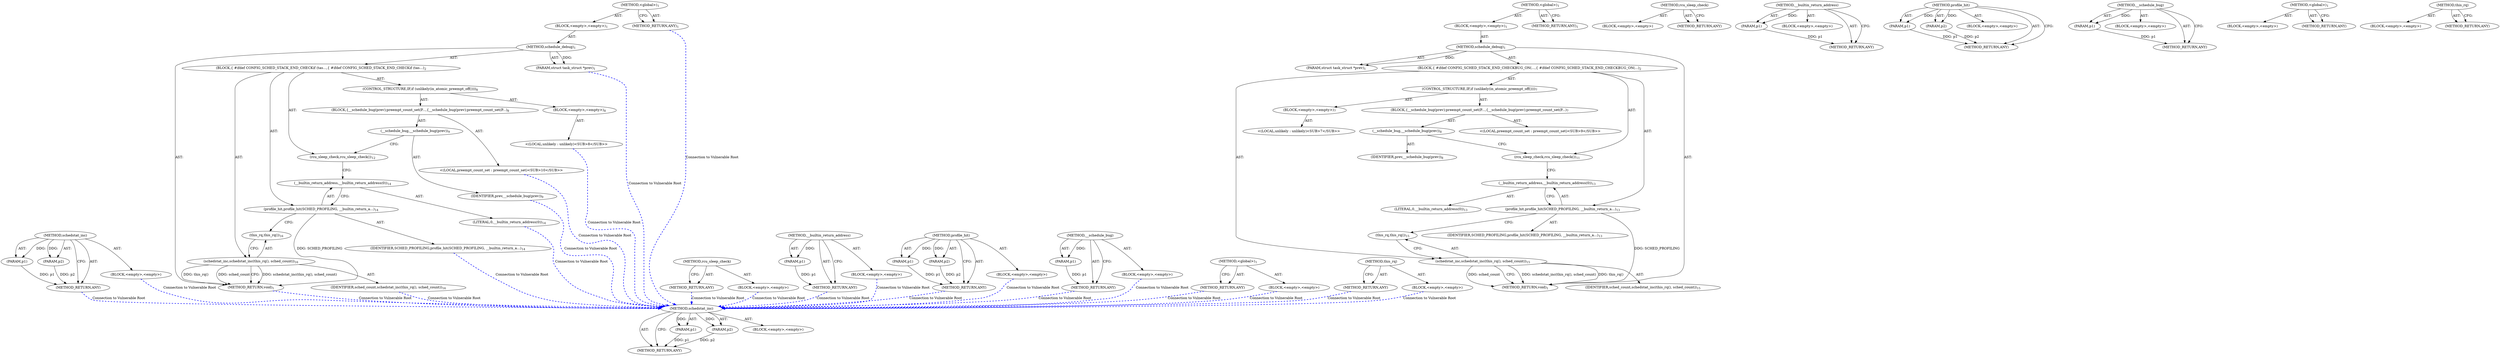 digraph "this_rq" {
vulnerable_65 [label=<(METHOD,schedstat_inc)>];
vulnerable_66 [label=<(PARAM,p1)>];
vulnerable_67 [label=<(PARAM,p2)>];
vulnerable_68 [label=<(BLOCK,&lt;empty&gt;,&lt;empty&gt;)>];
vulnerable_69 [label=<(METHOD_RETURN,ANY)>];
vulnerable_6 [label=<(METHOD,&lt;global&gt;)<SUB>1</SUB>>];
vulnerable_7 [label=<(BLOCK,&lt;empty&gt;,&lt;empty&gt;)<SUB>1</SUB>>];
vulnerable_8 [label=<(METHOD,schedule_debug)<SUB>1</SUB>>];
vulnerable_9 [label=<(PARAM,struct task_struct *prev)<SUB>1</SUB>>];
vulnerable_10 [label=<(BLOCK,{
 #ifdef CONFIG_SCHED_STACK_END_CHECK
	BUG_ON(...,{
 #ifdef CONFIG_SCHED_STACK_END_CHECK
	BUG_ON(...)<SUB>2</SUB>>];
vulnerable_11 [label=<(CONTROL_STRUCTURE,IF,if (unlikely(in_atomic_preempt_off())))<SUB>7</SUB>>];
vulnerable_12 [label=<(BLOCK,&lt;empty&gt;,&lt;empty&gt;)<SUB>7</SUB>>];
vulnerable_13 [label="<(LOCAL,unlikely : unlikely)<SUB>7</SUB>>"];
vulnerable_14 [label=<(BLOCK,{
		__schedule_bug(prev);
		preempt_count_set(P...,{
		__schedule_bug(prev);
		preempt_count_set(P...)<SUB>7</SUB>>];
vulnerable_15 [label=<(__schedule_bug,__schedule_bug(prev))<SUB>8</SUB>>];
vulnerable_16 [label=<(IDENTIFIER,prev,__schedule_bug(prev))<SUB>8</SUB>>];
vulnerable_17 [label="<(LOCAL,preempt_count_set : preempt_count_set)<SUB>9</SUB>>"];
vulnerable_18 [label=<(rcu_sleep_check,rcu_sleep_check())<SUB>11</SUB>>];
vulnerable_19 [label=<(profile_hit,profile_hit(SCHED_PROFILING, __builtin_return_a...)<SUB>13</SUB>>];
vulnerable_20 [label=<(IDENTIFIER,SCHED_PROFILING,profile_hit(SCHED_PROFILING, __builtin_return_a...)<SUB>13</SUB>>];
vulnerable_21 [label=<(__builtin_return_address,__builtin_return_address(0))<SUB>13</SUB>>];
vulnerable_22 [label=<(LITERAL,0,__builtin_return_address(0))<SUB>13</SUB>>];
vulnerable_23 [label=<(schedstat_inc,schedstat_inc(this_rq(), sched_count))<SUB>15</SUB>>];
vulnerable_24 [label=<(this_rq,this_rq())<SUB>15</SUB>>];
vulnerable_25 [label=<(IDENTIFIER,sched_count,schedstat_inc(this_rq(), sched_count))<SUB>15</SUB>>];
vulnerable_26 [label=<(METHOD_RETURN,void)<SUB>1</SUB>>];
vulnerable_28 [label=<(METHOD_RETURN,ANY)<SUB>1</SUB>>];
vulnerable_53 [label=<(METHOD,rcu_sleep_check)>];
vulnerable_54 [label=<(BLOCK,&lt;empty&gt;,&lt;empty&gt;)>];
vulnerable_55 [label=<(METHOD_RETURN,ANY)>];
vulnerable_61 [label=<(METHOD,__builtin_return_address)>];
vulnerable_62 [label=<(PARAM,p1)>];
vulnerable_63 [label=<(BLOCK,&lt;empty&gt;,&lt;empty&gt;)>];
vulnerable_64 [label=<(METHOD_RETURN,ANY)>];
vulnerable_56 [label=<(METHOD,profile_hit)>];
vulnerable_57 [label=<(PARAM,p1)>];
vulnerable_58 [label=<(PARAM,p2)>];
vulnerable_59 [label=<(BLOCK,&lt;empty&gt;,&lt;empty&gt;)>];
vulnerable_60 [label=<(METHOD_RETURN,ANY)>];
vulnerable_49 [label=<(METHOD,__schedule_bug)>];
vulnerable_50 [label=<(PARAM,p1)>];
vulnerable_51 [label=<(BLOCK,&lt;empty&gt;,&lt;empty&gt;)>];
vulnerable_52 [label=<(METHOD_RETURN,ANY)>];
vulnerable_43 [label=<(METHOD,&lt;global&gt;)<SUB>1</SUB>>];
vulnerable_44 [label=<(BLOCK,&lt;empty&gt;,&lt;empty&gt;)>];
vulnerable_45 [label=<(METHOD_RETURN,ANY)>];
vulnerable_70 [label=<(METHOD,this_rq)>];
vulnerable_71 [label=<(BLOCK,&lt;empty&gt;,&lt;empty&gt;)>];
vulnerable_72 [label=<(METHOD_RETURN,ANY)>];
fixed_65 [label=<(METHOD,schedstat_inc)>];
fixed_66 [label=<(PARAM,p1)>];
fixed_67 [label=<(PARAM,p2)>];
fixed_68 [label=<(BLOCK,&lt;empty&gt;,&lt;empty&gt;)>];
fixed_69 [label=<(METHOD_RETURN,ANY)>];
fixed_6 [label=<(METHOD,&lt;global&gt;)<SUB>1</SUB>>];
fixed_7 [label=<(BLOCK,&lt;empty&gt;,&lt;empty&gt;)<SUB>1</SUB>>];
fixed_8 [label=<(METHOD,schedule_debug)<SUB>1</SUB>>];
fixed_9 [label=<(PARAM,struct task_struct *prev)<SUB>1</SUB>>];
fixed_10 [label=<(BLOCK,{
 #ifdef CONFIG_SCHED_STACK_END_CHECK
	if (tas...,{
 #ifdef CONFIG_SCHED_STACK_END_CHECK
	if (tas...)<SUB>2</SUB>>];
fixed_11 [label=<(CONTROL_STRUCTURE,IF,if (unlikely(in_atomic_preempt_off())))<SUB>8</SUB>>];
fixed_12 [label=<(BLOCK,&lt;empty&gt;,&lt;empty&gt;)<SUB>8</SUB>>];
fixed_13 [label="<(LOCAL,unlikely : unlikely)<SUB>8</SUB>>"];
fixed_14 [label=<(BLOCK,{
		__schedule_bug(prev);
		preempt_count_set(P...,{
		__schedule_bug(prev);
		preempt_count_set(P...)<SUB>8</SUB>>];
fixed_15 [label=<(__schedule_bug,__schedule_bug(prev))<SUB>9</SUB>>];
fixed_16 [label=<(IDENTIFIER,prev,__schedule_bug(prev))<SUB>9</SUB>>];
fixed_17 [label="<(LOCAL,preempt_count_set : preempt_count_set)<SUB>10</SUB>>"];
fixed_18 [label=<(rcu_sleep_check,rcu_sleep_check())<SUB>12</SUB>>];
fixed_19 [label=<(profile_hit,profile_hit(SCHED_PROFILING, __builtin_return_a...)<SUB>14</SUB>>];
fixed_20 [label=<(IDENTIFIER,SCHED_PROFILING,profile_hit(SCHED_PROFILING, __builtin_return_a...)<SUB>14</SUB>>];
fixed_21 [label=<(__builtin_return_address,__builtin_return_address(0))<SUB>14</SUB>>];
fixed_22 [label=<(LITERAL,0,__builtin_return_address(0))<SUB>14</SUB>>];
fixed_23 [label=<(schedstat_inc,schedstat_inc(this_rq(), sched_count))<SUB>16</SUB>>];
fixed_24 [label=<(this_rq,this_rq())<SUB>16</SUB>>];
fixed_25 [label=<(IDENTIFIER,sched_count,schedstat_inc(this_rq(), sched_count))<SUB>16</SUB>>];
fixed_26 [label=<(METHOD_RETURN,void)<SUB>1</SUB>>];
fixed_28 [label=<(METHOD_RETURN,ANY)<SUB>1</SUB>>];
fixed_53 [label=<(METHOD,rcu_sleep_check)>];
fixed_54 [label=<(BLOCK,&lt;empty&gt;,&lt;empty&gt;)>];
fixed_55 [label=<(METHOD_RETURN,ANY)>];
fixed_61 [label=<(METHOD,__builtin_return_address)>];
fixed_62 [label=<(PARAM,p1)>];
fixed_63 [label=<(BLOCK,&lt;empty&gt;,&lt;empty&gt;)>];
fixed_64 [label=<(METHOD_RETURN,ANY)>];
fixed_56 [label=<(METHOD,profile_hit)>];
fixed_57 [label=<(PARAM,p1)>];
fixed_58 [label=<(PARAM,p2)>];
fixed_59 [label=<(BLOCK,&lt;empty&gt;,&lt;empty&gt;)>];
fixed_60 [label=<(METHOD_RETURN,ANY)>];
fixed_49 [label=<(METHOD,__schedule_bug)>];
fixed_50 [label=<(PARAM,p1)>];
fixed_51 [label=<(BLOCK,&lt;empty&gt;,&lt;empty&gt;)>];
fixed_52 [label=<(METHOD_RETURN,ANY)>];
fixed_43 [label=<(METHOD,&lt;global&gt;)<SUB>1</SUB>>];
fixed_44 [label=<(BLOCK,&lt;empty&gt;,&lt;empty&gt;)>];
fixed_45 [label=<(METHOD_RETURN,ANY)>];
fixed_70 [label=<(METHOD,this_rq)>];
fixed_71 [label=<(BLOCK,&lt;empty&gt;,&lt;empty&gt;)>];
fixed_72 [label=<(METHOD_RETURN,ANY)>];
vulnerable_65 -> vulnerable_66  [key=0, label="AST: "];
vulnerable_65 -> vulnerable_66  [key=1, label="DDG: "];
vulnerable_65 -> vulnerable_68  [key=0, label="AST: "];
vulnerable_65 -> vulnerable_67  [key=0, label="AST: "];
vulnerable_65 -> vulnerable_67  [key=1, label="DDG: "];
vulnerable_65 -> vulnerable_69  [key=0, label="AST: "];
vulnerable_65 -> vulnerable_69  [key=1, label="CFG: "];
vulnerable_66 -> vulnerable_69  [key=0, label="DDG: p1"];
vulnerable_67 -> vulnerable_69  [key=0, label="DDG: p2"];
vulnerable_6 -> vulnerable_7  [key=0, label="AST: "];
vulnerable_6 -> vulnerable_28  [key=0, label="AST: "];
vulnerable_6 -> vulnerable_28  [key=1, label="CFG: "];
vulnerable_7 -> vulnerable_8  [key=0, label="AST: "];
vulnerable_8 -> vulnerable_9  [key=0, label="AST: "];
vulnerable_8 -> vulnerable_9  [key=1, label="DDG: "];
vulnerable_8 -> vulnerable_10  [key=0, label="AST: "];
vulnerable_8 -> vulnerable_26  [key=0, label="AST: "];
vulnerable_10 -> vulnerable_11  [key=0, label="AST: "];
vulnerable_10 -> vulnerable_18  [key=0, label="AST: "];
vulnerable_10 -> vulnerable_19  [key=0, label="AST: "];
vulnerable_10 -> vulnerable_23  [key=0, label="AST: "];
vulnerable_11 -> vulnerable_12  [key=0, label="AST: "];
vulnerable_11 -> vulnerable_14  [key=0, label="AST: "];
vulnerable_12 -> vulnerable_13  [key=0, label="AST: "];
vulnerable_14 -> vulnerable_15  [key=0, label="AST: "];
vulnerable_14 -> vulnerable_17  [key=0, label="AST: "];
vulnerable_15 -> vulnerable_16  [key=0, label="AST: "];
vulnerable_15 -> vulnerable_18  [key=0, label="CFG: "];
vulnerable_18 -> vulnerable_21  [key=0, label="CFG: "];
vulnerable_19 -> vulnerable_20  [key=0, label="AST: "];
vulnerable_19 -> vulnerable_21  [key=0, label="AST: "];
vulnerable_19 -> vulnerable_24  [key=0, label="CFG: "];
vulnerable_19 -> vulnerable_26  [key=0, label="DDG: SCHED_PROFILING"];
vulnerable_21 -> vulnerable_22  [key=0, label="AST: "];
vulnerable_21 -> vulnerable_19  [key=0, label="CFG: "];
vulnerable_23 -> vulnerable_24  [key=0, label="AST: "];
vulnerable_23 -> vulnerable_25  [key=0, label="AST: "];
vulnerable_23 -> vulnerable_26  [key=0, label="CFG: "];
vulnerable_23 -> vulnerable_26  [key=1, label="DDG: schedstat_inc(this_rq(), sched_count)"];
vulnerable_23 -> vulnerable_26  [key=2, label="DDG: this_rq()"];
vulnerable_23 -> vulnerable_26  [key=3, label="DDG: sched_count"];
vulnerable_24 -> vulnerable_23  [key=0, label="CFG: "];
vulnerable_53 -> vulnerable_54  [key=0, label="AST: "];
vulnerable_53 -> vulnerable_55  [key=0, label="AST: "];
vulnerable_53 -> vulnerable_55  [key=1, label="CFG: "];
vulnerable_61 -> vulnerable_62  [key=0, label="AST: "];
vulnerable_61 -> vulnerable_62  [key=1, label="DDG: "];
vulnerable_61 -> vulnerable_63  [key=0, label="AST: "];
vulnerable_61 -> vulnerable_64  [key=0, label="AST: "];
vulnerable_61 -> vulnerable_64  [key=1, label="CFG: "];
vulnerable_62 -> vulnerable_64  [key=0, label="DDG: p1"];
vulnerable_56 -> vulnerable_57  [key=0, label="AST: "];
vulnerable_56 -> vulnerable_57  [key=1, label="DDG: "];
vulnerable_56 -> vulnerable_59  [key=0, label="AST: "];
vulnerable_56 -> vulnerable_58  [key=0, label="AST: "];
vulnerable_56 -> vulnerable_58  [key=1, label="DDG: "];
vulnerable_56 -> vulnerable_60  [key=0, label="AST: "];
vulnerable_56 -> vulnerable_60  [key=1, label="CFG: "];
vulnerable_57 -> vulnerable_60  [key=0, label="DDG: p1"];
vulnerable_58 -> vulnerable_60  [key=0, label="DDG: p2"];
vulnerable_49 -> vulnerable_50  [key=0, label="AST: "];
vulnerable_49 -> vulnerable_50  [key=1, label="DDG: "];
vulnerable_49 -> vulnerable_51  [key=0, label="AST: "];
vulnerable_49 -> vulnerable_52  [key=0, label="AST: "];
vulnerable_49 -> vulnerable_52  [key=1, label="CFG: "];
vulnerable_50 -> vulnerable_52  [key=0, label="DDG: p1"];
vulnerable_43 -> vulnerable_44  [key=0, label="AST: "];
vulnerable_43 -> vulnerable_45  [key=0, label="AST: "];
vulnerable_43 -> vulnerable_45  [key=1, label="CFG: "];
vulnerable_70 -> vulnerable_71  [key=0, label="AST: "];
vulnerable_70 -> vulnerable_72  [key=0, label="AST: "];
vulnerable_70 -> vulnerable_72  [key=1, label="CFG: "];
fixed_65 -> fixed_66  [key=0, label="AST: "];
fixed_65 -> fixed_66  [key=1, label="DDG: "];
fixed_65 -> fixed_68  [key=0, label="AST: "];
fixed_65 -> fixed_67  [key=0, label="AST: "];
fixed_65 -> fixed_67  [key=1, label="DDG: "];
fixed_65 -> fixed_69  [key=0, label="AST: "];
fixed_65 -> fixed_69  [key=1, label="CFG: "];
fixed_66 -> fixed_69  [key=0, label="DDG: p1"];
fixed_67 -> fixed_69  [key=0, label="DDG: p2"];
fixed_68 -> vulnerable_65  [color=blue, key=0, label="Connection to Vulnerable Root", penwidth="2.0", style=dashed];
fixed_69 -> vulnerable_65  [color=blue, key=0, label="Connection to Vulnerable Root", penwidth="2.0", style=dashed];
fixed_6 -> fixed_7  [key=0, label="AST: "];
fixed_6 -> fixed_28  [key=0, label="AST: "];
fixed_6 -> fixed_28  [key=1, label="CFG: "];
fixed_7 -> fixed_8  [key=0, label="AST: "];
fixed_8 -> fixed_9  [key=0, label="AST: "];
fixed_8 -> fixed_9  [key=1, label="DDG: "];
fixed_8 -> fixed_10  [key=0, label="AST: "];
fixed_8 -> fixed_26  [key=0, label="AST: "];
fixed_9 -> vulnerable_65  [color=blue, key=0, label="Connection to Vulnerable Root", penwidth="2.0", style=dashed];
fixed_10 -> fixed_11  [key=0, label="AST: "];
fixed_10 -> fixed_18  [key=0, label="AST: "];
fixed_10 -> fixed_19  [key=0, label="AST: "];
fixed_10 -> fixed_23  [key=0, label="AST: "];
fixed_11 -> fixed_12  [key=0, label="AST: "];
fixed_11 -> fixed_14  [key=0, label="AST: "];
fixed_12 -> fixed_13  [key=0, label="AST: "];
fixed_13 -> vulnerable_65  [color=blue, key=0, label="Connection to Vulnerable Root", penwidth="2.0", style=dashed];
fixed_14 -> fixed_15  [key=0, label="AST: "];
fixed_14 -> fixed_17  [key=0, label="AST: "];
fixed_15 -> fixed_16  [key=0, label="AST: "];
fixed_15 -> fixed_18  [key=0, label="CFG: "];
fixed_16 -> vulnerable_65  [color=blue, key=0, label="Connection to Vulnerable Root", penwidth="2.0", style=dashed];
fixed_17 -> vulnerable_65  [color=blue, key=0, label="Connection to Vulnerable Root", penwidth="2.0", style=dashed];
fixed_18 -> fixed_21  [key=0, label="CFG: "];
fixed_19 -> fixed_20  [key=0, label="AST: "];
fixed_19 -> fixed_21  [key=0, label="AST: "];
fixed_19 -> fixed_24  [key=0, label="CFG: "];
fixed_19 -> fixed_26  [key=0, label="DDG: SCHED_PROFILING"];
fixed_20 -> vulnerable_65  [color=blue, key=0, label="Connection to Vulnerable Root", penwidth="2.0", style=dashed];
fixed_21 -> fixed_22  [key=0, label="AST: "];
fixed_21 -> fixed_19  [key=0, label="CFG: "];
fixed_22 -> vulnerable_65  [color=blue, key=0, label="Connection to Vulnerable Root", penwidth="2.0", style=dashed];
fixed_23 -> fixed_24  [key=0, label="AST: "];
fixed_23 -> fixed_25  [key=0, label="AST: "];
fixed_23 -> fixed_26  [key=0, label="CFG: "];
fixed_23 -> fixed_26  [key=1, label="DDG: schedstat_inc(this_rq(), sched_count)"];
fixed_23 -> fixed_26  [key=2, label="DDG: this_rq()"];
fixed_23 -> fixed_26  [key=3, label="DDG: sched_count"];
fixed_24 -> fixed_23  [key=0, label="CFG: "];
fixed_25 -> vulnerable_65  [color=blue, key=0, label="Connection to Vulnerable Root", penwidth="2.0", style=dashed];
fixed_26 -> vulnerable_65  [color=blue, key=0, label="Connection to Vulnerable Root", penwidth="2.0", style=dashed];
fixed_28 -> vulnerable_65  [color=blue, key=0, label="Connection to Vulnerable Root", penwidth="2.0", style=dashed];
fixed_53 -> fixed_54  [key=0, label="AST: "];
fixed_53 -> fixed_55  [key=0, label="AST: "];
fixed_53 -> fixed_55  [key=1, label="CFG: "];
fixed_54 -> vulnerable_65  [color=blue, key=0, label="Connection to Vulnerable Root", penwidth="2.0", style=dashed];
fixed_55 -> vulnerable_65  [color=blue, key=0, label="Connection to Vulnerable Root", penwidth="2.0", style=dashed];
fixed_61 -> fixed_62  [key=0, label="AST: "];
fixed_61 -> fixed_62  [key=1, label="DDG: "];
fixed_61 -> fixed_63  [key=0, label="AST: "];
fixed_61 -> fixed_64  [key=0, label="AST: "];
fixed_61 -> fixed_64  [key=1, label="CFG: "];
fixed_62 -> fixed_64  [key=0, label="DDG: p1"];
fixed_63 -> vulnerable_65  [color=blue, key=0, label="Connection to Vulnerable Root", penwidth="2.0", style=dashed];
fixed_64 -> vulnerable_65  [color=blue, key=0, label="Connection to Vulnerable Root", penwidth="2.0", style=dashed];
fixed_56 -> fixed_57  [key=0, label="AST: "];
fixed_56 -> fixed_57  [key=1, label="DDG: "];
fixed_56 -> fixed_59  [key=0, label="AST: "];
fixed_56 -> fixed_58  [key=0, label="AST: "];
fixed_56 -> fixed_58  [key=1, label="DDG: "];
fixed_56 -> fixed_60  [key=0, label="AST: "];
fixed_56 -> fixed_60  [key=1, label="CFG: "];
fixed_57 -> fixed_60  [key=0, label="DDG: p1"];
fixed_58 -> fixed_60  [key=0, label="DDG: p2"];
fixed_59 -> vulnerable_65  [color=blue, key=0, label="Connection to Vulnerable Root", penwidth="2.0", style=dashed];
fixed_60 -> vulnerable_65  [color=blue, key=0, label="Connection to Vulnerable Root", penwidth="2.0", style=dashed];
fixed_49 -> fixed_50  [key=0, label="AST: "];
fixed_49 -> fixed_50  [key=1, label="DDG: "];
fixed_49 -> fixed_51  [key=0, label="AST: "];
fixed_49 -> fixed_52  [key=0, label="AST: "];
fixed_49 -> fixed_52  [key=1, label="CFG: "];
fixed_50 -> fixed_52  [key=0, label="DDG: p1"];
fixed_51 -> vulnerable_65  [color=blue, key=0, label="Connection to Vulnerable Root", penwidth="2.0", style=dashed];
fixed_52 -> vulnerable_65  [color=blue, key=0, label="Connection to Vulnerable Root", penwidth="2.0", style=dashed];
fixed_43 -> fixed_44  [key=0, label="AST: "];
fixed_43 -> fixed_45  [key=0, label="AST: "];
fixed_43 -> fixed_45  [key=1, label="CFG: "];
fixed_44 -> vulnerable_65  [color=blue, key=0, label="Connection to Vulnerable Root", penwidth="2.0", style=dashed];
fixed_45 -> vulnerable_65  [color=blue, key=0, label="Connection to Vulnerable Root", penwidth="2.0", style=dashed];
fixed_70 -> fixed_71  [key=0, label="AST: "];
fixed_70 -> fixed_72  [key=0, label="AST: "];
fixed_70 -> fixed_72  [key=1, label="CFG: "];
fixed_71 -> vulnerable_65  [color=blue, key=0, label="Connection to Vulnerable Root", penwidth="2.0", style=dashed];
fixed_72 -> vulnerable_65  [color=blue, key=0, label="Connection to Vulnerable Root", penwidth="2.0", style=dashed];
}
